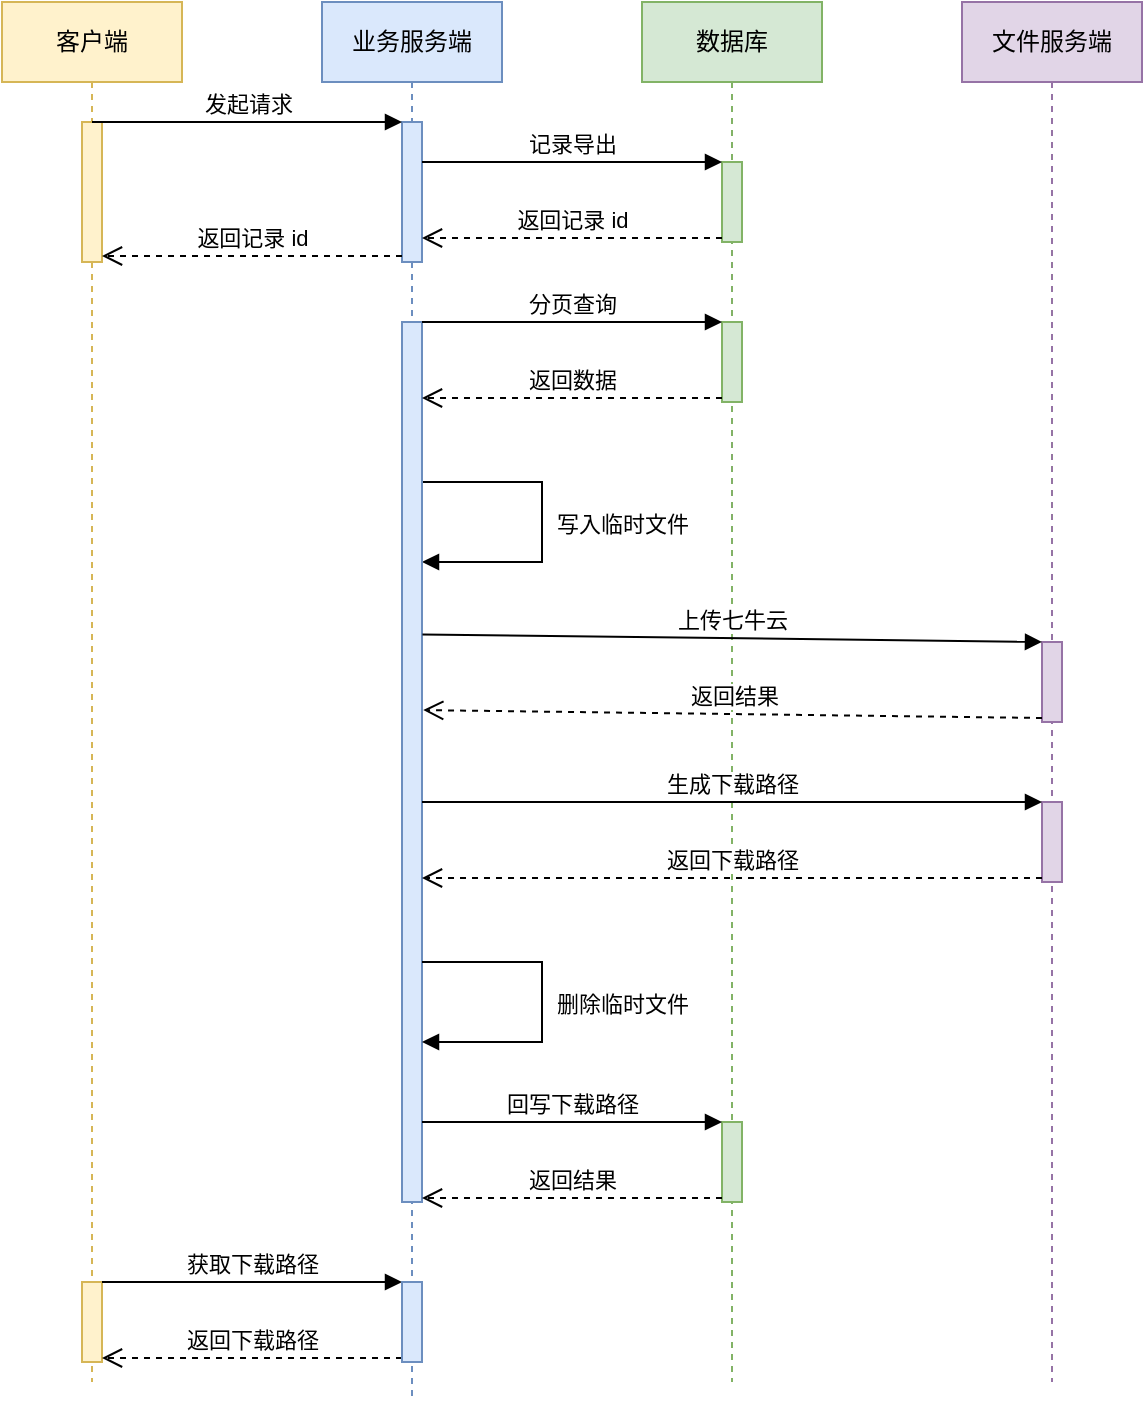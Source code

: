 <mxfile version="20.5.0" type="github">
  <diagram id="QXWpwdzuWoMwUjgejO0K" name="Page-1">
    <mxGraphModel dx="494" dy="260" grid="1" gridSize="10" guides="1" tooltips="1" connect="1" arrows="1" fold="1" page="1" pageScale="1" pageWidth="1000" pageHeight="1000" math="0" shadow="0">
      <root>
        <mxCell id="0" />
        <mxCell id="1" parent="0" />
        <mxCell id="4xmhR8KFYXBQtZKEE0PV-23" value="客户端" style="shape=umlLifeline;perimeter=lifelinePerimeter;whiteSpace=wrap;html=1;container=1;collapsible=0;recursiveResize=0;outlineConnect=0;fillColor=#fff2cc;strokeColor=#d6b656;" vertex="1" parent="1">
          <mxGeometry x="80" y="40" width="90" height="690" as="geometry" />
        </mxCell>
        <mxCell id="4xmhR8KFYXBQtZKEE0PV-29" value="" style="html=1;points=[];perimeter=orthogonalPerimeter;fillColor=#fff2cc;strokeColor=#d6b656;" vertex="1" parent="4xmhR8KFYXBQtZKEE0PV-23">
          <mxGeometry x="40" y="60" width="10" height="70" as="geometry" />
        </mxCell>
        <mxCell id="4xmhR8KFYXBQtZKEE0PV-60" value="" style="html=1;points=[];perimeter=orthogonalPerimeter;fillColor=#fff2cc;strokeColor=#d6b656;" vertex="1" parent="4xmhR8KFYXBQtZKEE0PV-23">
          <mxGeometry x="40" y="640" width="10" height="40" as="geometry" />
        </mxCell>
        <mxCell id="4xmhR8KFYXBQtZKEE0PV-26" value="业务服务端" style="shape=umlLifeline;perimeter=lifelinePerimeter;whiteSpace=wrap;html=1;container=1;collapsible=0;recursiveResize=0;outlineConnect=0;fillColor=#dae8fc;strokeColor=#6c8ebf;" vertex="1" parent="1">
          <mxGeometry x="240" y="40" width="90" height="700" as="geometry" />
        </mxCell>
        <mxCell id="4xmhR8KFYXBQtZKEE0PV-33" value="" style="html=1;points=[];perimeter=orthogonalPerimeter;fillColor=#dae8fc;strokeColor=#6c8ebf;" vertex="1" parent="4xmhR8KFYXBQtZKEE0PV-26">
          <mxGeometry x="40" y="60" width="10" height="70" as="geometry" />
        </mxCell>
        <mxCell id="4xmhR8KFYXBQtZKEE0PV-43" value="写入临时文件" style="html=1;verticalAlign=bottom;endArrow=block;rounded=0;edgeStyle=orthogonalEdgeStyle;" edge="1" parent="4xmhR8KFYXBQtZKEE0PV-26" source="4xmhR8KFYXBQtZKEE0PV-62" target="4xmhR8KFYXBQtZKEE0PV-62">
          <mxGeometry x="0.125" y="40" relative="1" as="geometry">
            <mxPoint x="60" y="240" as="sourcePoint" />
            <mxPoint x="60" y="280" as="targetPoint" />
            <Array as="points">
              <mxPoint x="110" y="240" />
              <mxPoint x="110" y="280" />
            </Array>
            <mxPoint as="offset" />
          </mxGeometry>
        </mxCell>
        <mxCell id="4xmhR8KFYXBQtZKEE0PV-58" value="获取下载路径" style="html=1;verticalAlign=bottom;endArrow=block;entryX=0;entryY=0;rounded=0;" edge="1" parent="4xmhR8KFYXBQtZKEE0PV-26">
          <mxGeometry relative="1" as="geometry">
            <mxPoint x="-110" y="640" as="sourcePoint" />
            <mxPoint x="40" y="640" as="targetPoint" />
          </mxGeometry>
        </mxCell>
        <mxCell id="4xmhR8KFYXBQtZKEE0PV-59" value="返回下载路径" style="html=1;verticalAlign=bottom;endArrow=open;dashed=1;endSize=8;exitX=0;exitY=0.95;rounded=0;" edge="1" parent="4xmhR8KFYXBQtZKEE0PV-26">
          <mxGeometry relative="1" as="geometry">
            <mxPoint x="-110" y="678" as="targetPoint" />
            <mxPoint x="40" y="678" as="sourcePoint" />
          </mxGeometry>
        </mxCell>
        <mxCell id="4xmhR8KFYXBQtZKEE0PV-62" value="" style="html=1;points=[];perimeter=orthogonalPerimeter;fillColor=#dae8fc;strokeColor=#6c8ebf;" vertex="1" parent="4xmhR8KFYXBQtZKEE0PV-26">
          <mxGeometry x="40" y="160" width="10" height="440" as="geometry" />
        </mxCell>
        <mxCell id="4xmhR8KFYXBQtZKEE0PV-63" value="" style="html=1;points=[];perimeter=orthogonalPerimeter;fillColor=#dae8fc;strokeColor=#6c8ebf;" vertex="1" parent="4xmhR8KFYXBQtZKEE0PV-26">
          <mxGeometry x="40" y="640" width="10" height="40" as="geometry" />
        </mxCell>
        <mxCell id="4xmhR8KFYXBQtZKEE0PV-27" value="数据库" style="shape=umlLifeline;perimeter=lifelinePerimeter;whiteSpace=wrap;html=1;container=1;collapsible=0;recursiveResize=0;outlineConnect=0;fillColor=#d5e8d4;strokeColor=#82b366;" vertex="1" parent="1">
          <mxGeometry x="400" y="40" width="90" height="690" as="geometry" />
        </mxCell>
        <mxCell id="4xmhR8KFYXBQtZKEE0PV-36" value="" style="html=1;points=[];perimeter=orthogonalPerimeter;fillColor=#d5e8d4;strokeColor=#82b366;" vertex="1" parent="4xmhR8KFYXBQtZKEE0PV-27">
          <mxGeometry x="40" y="80" width="10" height="40" as="geometry" />
        </mxCell>
        <mxCell id="4xmhR8KFYXBQtZKEE0PV-39" value="" style="html=1;points=[];perimeter=orthogonalPerimeter;fillColor=#d5e8d4;strokeColor=#82b366;" vertex="1" parent="4xmhR8KFYXBQtZKEE0PV-27">
          <mxGeometry x="40" y="160" width="10" height="40" as="geometry" />
        </mxCell>
        <mxCell id="4xmhR8KFYXBQtZKEE0PV-53" value="" style="html=1;points=[];perimeter=orthogonalPerimeter;fillColor=#d5e8d4;strokeColor=#82b366;" vertex="1" parent="4xmhR8KFYXBQtZKEE0PV-27">
          <mxGeometry x="40" y="560" width="10" height="40" as="geometry" />
        </mxCell>
        <mxCell id="4xmhR8KFYXBQtZKEE0PV-54" value="回写下载路径" style="html=1;verticalAlign=bottom;endArrow=block;entryX=0;entryY=0;rounded=0;" edge="1" parent="4xmhR8KFYXBQtZKEE0PV-27" target="4xmhR8KFYXBQtZKEE0PV-53">
          <mxGeometry relative="1" as="geometry">
            <mxPoint x="-110" y="560" as="sourcePoint" />
          </mxGeometry>
        </mxCell>
        <mxCell id="4xmhR8KFYXBQtZKEE0PV-28" value="文件服务端" style="shape=umlLifeline;perimeter=lifelinePerimeter;whiteSpace=wrap;html=1;container=1;collapsible=0;recursiveResize=0;outlineConnect=0;fillColor=#e1d5e7;strokeColor=#9673a6;" vertex="1" parent="1">
          <mxGeometry x="560" y="40" width="90" height="690" as="geometry" />
        </mxCell>
        <mxCell id="4xmhR8KFYXBQtZKEE0PV-46" value="" style="html=1;points=[];perimeter=orthogonalPerimeter;fillColor=#e1d5e7;strokeColor=#9673a6;" vertex="1" parent="4xmhR8KFYXBQtZKEE0PV-28">
          <mxGeometry x="40" y="320" width="10" height="40" as="geometry" />
        </mxCell>
        <mxCell id="4xmhR8KFYXBQtZKEE0PV-50" value="" style="html=1;points=[];perimeter=orthogonalPerimeter;fillColor=#e1d5e7;strokeColor=#9673a6;" vertex="1" parent="4xmhR8KFYXBQtZKEE0PV-28">
          <mxGeometry x="40" y="400" width="10" height="40" as="geometry" />
        </mxCell>
        <mxCell id="4xmhR8KFYXBQtZKEE0PV-51" value="生成下载路径" style="html=1;verticalAlign=bottom;endArrow=block;entryX=0;entryY=0;rounded=0;" edge="1" parent="4xmhR8KFYXBQtZKEE0PV-28" target="4xmhR8KFYXBQtZKEE0PV-50">
          <mxGeometry relative="1" as="geometry">
            <mxPoint x="-270" y="400" as="sourcePoint" />
          </mxGeometry>
        </mxCell>
        <mxCell id="4xmhR8KFYXBQtZKEE0PV-52" value="返回下载路径" style="html=1;verticalAlign=bottom;endArrow=open;dashed=1;endSize=8;exitX=0;exitY=0.95;rounded=0;" edge="1" parent="4xmhR8KFYXBQtZKEE0PV-28" source="4xmhR8KFYXBQtZKEE0PV-50">
          <mxGeometry relative="1" as="geometry">
            <mxPoint x="-270" y="438" as="targetPoint" />
          </mxGeometry>
        </mxCell>
        <mxCell id="4xmhR8KFYXBQtZKEE0PV-34" value="发起请求" style="html=1;verticalAlign=bottom;endArrow=block;entryX=0;entryY=0;rounded=0;" edge="1" target="4xmhR8KFYXBQtZKEE0PV-33" parent="1" source="4xmhR8KFYXBQtZKEE0PV-23">
          <mxGeometry relative="1" as="geometry">
            <mxPoint x="210" y="90" as="sourcePoint" />
          </mxGeometry>
        </mxCell>
        <mxCell id="4xmhR8KFYXBQtZKEE0PV-35" value="返回记录 id" style="html=1;verticalAlign=bottom;endArrow=open;dashed=1;endSize=8;rounded=0;" edge="1" parent="1">
          <mxGeometry relative="1" as="geometry">
            <mxPoint x="130" y="167" as="targetPoint" />
            <mxPoint x="280" y="167" as="sourcePoint" />
          </mxGeometry>
        </mxCell>
        <mxCell id="4xmhR8KFYXBQtZKEE0PV-37" value="记录导出" style="html=1;verticalAlign=bottom;endArrow=block;entryX=0;entryY=0;rounded=0;" edge="1" target="4xmhR8KFYXBQtZKEE0PV-36" parent="1" source="4xmhR8KFYXBQtZKEE0PV-33">
          <mxGeometry relative="1" as="geometry">
            <mxPoint x="370" y="120" as="sourcePoint" />
          </mxGeometry>
        </mxCell>
        <mxCell id="4xmhR8KFYXBQtZKEE0PV-38" value="返回记录 id" style="html=1;verticalAlign=bottom;endArrow=open;dashed=1;endSize=8;exitX=0;exitY=0.95;rounded=0;" edge="1" source="4xmhR8KFYXBQtZKEE0PV-36" parent="1" target="4xmhR8KFYXBQtZKEE0PV-33">
          <mxGeometry relative="1" as="geometry">
            <mxPoint x="370" y="196" as="targetPoint" />
          </mxGeometry>
        </mxCell>
        <mxCell id="4xmhR8KFYXBQtZKEE0PV-40" value="分页查询" style="html=1;verticalAlign=bottom;endArrow=block;entryX=0;entryY=0;rounded=0;" edge="1" target="4xmhR8KFYXBQtZKEE0PV-39" parent="1" source="4xmhR8KFYXBQtZKEE0PV-62">
          <mxGeometry relative="1" as="geometry">
            <mxPoint x="300" y="200" as="sourcePoint" />
          </mxGeometry>
        </mxCell>
        <mxCell id="4xmhR8KFYXBQtZKEE0PV-41" value="返回数据" style="html=1;verticalAlign=bottom;endArrow=open;dashed=1;endSize=8;exitX=0;exitY=0.95;rounded=0;" edge="1" source="4xmhR8KFYXBQtZKEE0PV-39" parent="1" target="4xmhR8KFYXBQtZKEE0PV-62">
          <mxGeometry relative="1" as="geometry">
            <mxPoint x="300" y="238" as="targetPoint" />
          </mxGeometry>
        </mxCell>
        <mxCell id="4xmhR8KFYXBQtZKEE0PV-47" value="上传七牛云" style="html=1;verticalAlign=bottom;endArrow=block;entryX=0;entryY=0;rounded=0;exitX=1.022;exitY=0.355;exitDx=0;exitDy=0;exitPerimeter=0;" edge="1" target="4xmhR8KFYXBQtZKEE0PV-46" parent="1" source="4xmhR8KFYXBQtZKEE0PV-62">
          <mxGeometry relative="1" as="geometry">
            <mxPoint x="370" y="360" as="sourcePoint" />
          </mxGeometry>
        </mxCell>
        <mxCell id="4xmhR8KFYXBQtZKEE0PV-48" value="返回结果" style="html=1;verticalAlign=bottom;endArrow=open;dashed=1;endSize=8;exitX=0;exitY=0.95;rounded=0;entryX=1.062;entryY=0.441;entryDx=0;entryDy=0;entryPerimeter=0;" edge="1" source="4xmhR8KFYXBQtZKEE0PV-46" parent="1" target="4xmhR8KFYXBQtZKEE0PV-62">
          <mxGeometry relative="1" as="geometry">
            <mxPoint x="290" y="400" as="targetPoint" />
          </mxGeometry>
        </mxCell>
        <mxCell id="4xmhR8KFYXBQtZKEE0PV-55" value="返回结果" style="html=1;verticalAlign=bottom;endArrow=open;dashed=1;endSize=8;exitX=0;exitY=0.95;rounded=0;" edge="1" parent="1" source="4xmhR8KFYXBQtZKEE0PV-53">
          <mxGeometry relative="1" as="geometry">
            <mxPoint x="290" y="638" as="targetPoint" />
          </mxGeometry>
        </mxCell>
        <mxCell id="4xmhR8KFYXBQtZKEE0PV-56" value="删除临时文件" style="html=1;verticalAlign=bottom;endArrow=block;rounded=0;edgeStyle=orthogonalEdgeStyle;" edge="1" parent="1">
          <mxGeometry x="0.125" y="40" relative="1" as="geometry">
            <mxPoint x="290" y="520.0" as="sourcePoint" />
            <mxPoint x="290" y="560.0" as="targetPoint" />
            <Array as="points">
              <mxPoint x="350" y="520" />
              <mxPoint x="350" y="560" />
            </Array>
            <mxPoint as="offset" />
          </mxGeometry>
        </mxCell>
      </root>
    </mxGraphModel>
  </diagram>
</mxfile>
